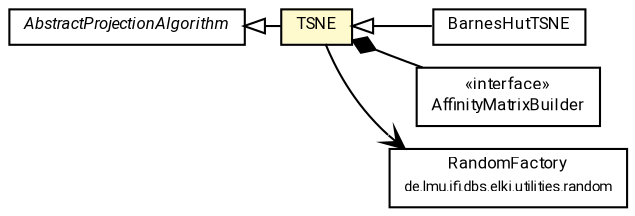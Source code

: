 #!/usr/local/bin/dot
#
# Class diagram 
# Generated by UMLGraph version R5_7_2-60-g0e99a6 (http://www.spinellis.gr/umlgraph/)
#

digraph G {
	graph [fontnames="svg"]
	edge [fontname="Roboto",fontsize=7,labelfontname="Roboto",labelfontsize=7,color="black"];
	node [fontname="Roboto",fontcolor="black",fontsize=8,shape=plaintext,margin=0,width=0,height=0];
	nodesep=0.15;
	ranksep=0.25;
	rankdir=LR;
	// de.lmu.ifi.dbs.elki.algorithm.projection.BarnesHutTSNE<O>
	c10138000 [label=<<table title="de.lmu.ifi.dbs.elki.algorithm.projection.BarnesHutTSNE" border="0" cellborder="1" cellspacing="0" cellpadding="2" href="BarnesHutTSNE.html" target="_parent">
		<tr><td><table border="0" cellspacing="0" cellpadding="1">
		<tr><td align="center" balign="center"> <font face="Roboto">BarnesHutTSNE</font> </td></tr>
		</table></td></tr>
		</table>>, URL="BarnesHutTSNE.html"];
	// de.lmu.ifi.dbs.elki.algorithm.projection.AbstractProjectionAlgorithm<R extends de.lmu.ifi.dbs.elki.result.Result>
	c10138003 [label=<<table title="de.lmu.ifi.dbs.elki.algorithm.projection.AbstractProjectionAlgorithm" border="0" cellborder="1" cellspacing="0" cellpadding="2" href="AbstractProjectionAlgorithm.html" target="_parent">
		<tr><td><table border="0" cellspacing="0" cellpadding="1">
		<tr><td align="center" balign="center"> <font face="Roboto"><i>AbstractProjectionAlgorithm</i></font> </td></tr>
		</table></td></tr>
		</table>>, URL="AbstractProjectionAlgorithm.html"];
	// de.lmu.ifi.dbs.elki.algorithm.projection.AffinityMatrixBuilder<O>
	c10138008 [label=<<table title="de.lmu.ifi.dbs.elki.algorithm.projection.AffinityMatrixBuilder" border="0" cellborder="1" cellspacing="0" cellpadding="2" href="AffinityMatrixBuilder.html" target="_parent">
		<tr><td><table border="0" cellspacing="0" cellpadding="1">
		<tr><td align="center" balign="center"> &#171;interface&#187; </td></tr>
		<tr><td align="center" balign="center"> <font face="Roboto">AffinityMatrixBuilder</font> </td></tr>
		</table></td></tr>
		</table>>, URL="AffinityMatrixBuilder.html"];
	// de.lmu.ifi.dbs.elki.algorithm.projection.TSNE<O>
	c10138015 [label=<<table title="de.lmu.ifi.dbs.elki.algorithm.projection.TSNE" border="0" cellborder="1" cellspacing="0" cellpadding="2" bgcolor="lemonChiffon" href="TSNE.html" target="_parent">
		<tr><td><table border="0" cellspacing="0" cellpadding="1">
		<tr><td align="center" balign="center"> <font face="Roboto">TSNE</font> </td></tr>
		</table></td></tr>
		</table>>, URL="TSNE.html"];
	// de.lmu.ifi.dbs.elki.utilities.random.RandomFactory
	c10139860 [label=<<table title="de.lmu.ifi.dbs.elki.utilities.random.RandomFactory" border="0" cellborder="1" cellspacing="0" cellpadding="2" href="../../utilities/random/RandomFactory.html" target="_parent">
		<tr><td><table border="0" cellspacing="0" cellpadding="1">
		<tr><td align="center" balign="center"> <font face="Roboto">RandomFactory</font> </td></tr>
		<tr><td align="center" balign="center"> <font face="Roboto" point-size="7.0">de.lmu.ifi.dbs.elki.utilities.random</font> </td></tr>
		</table></td></tr>
		</table>>, URL="../../utilities/random/RandomFactory.html"];
	// de.lmu.ifi.dbs.elki.algorithm.projection.BarnesHutTSNE<O> extends de.lmu.ifi.dbs.elki.algorithm.projection.TSNE<O>
	c10138015 -> c10138000 [arrowtail=empty,dir=back,weight=10];
	// de.lmu.ifi.dbs.elki.algorithm.projection.TSNE<O> extends de.lmu.ifi.dbs.elki.algorithm.projection.AbstractProjectionAlgorithm<R extends de.lmu.ifi.dbs.elki.result.Result>
	c10138003 -> c10138015 [arrowtail=empty,dir=back,weight=10];
	// de.lmu.ifi.dbs.elki.algorithm.projection.TSNE<O> composed de.lmu.ifi.dbs.elki.algorithm.projection.AffinityMatrixBuilder<O>
	c10138015 -> c10138008 [arrowhead=none,arrowtail=diamond,dir=back,weight=6];
	// de.lmu.ifi.dbs.elki.algorithm.projection.TSNE<O> navassoc de.lmu.ifi.dbs.elki.utilities.random.RandomFactory
	c10138015 -> c10139860 [arrowhead=open,weight=1];
}

